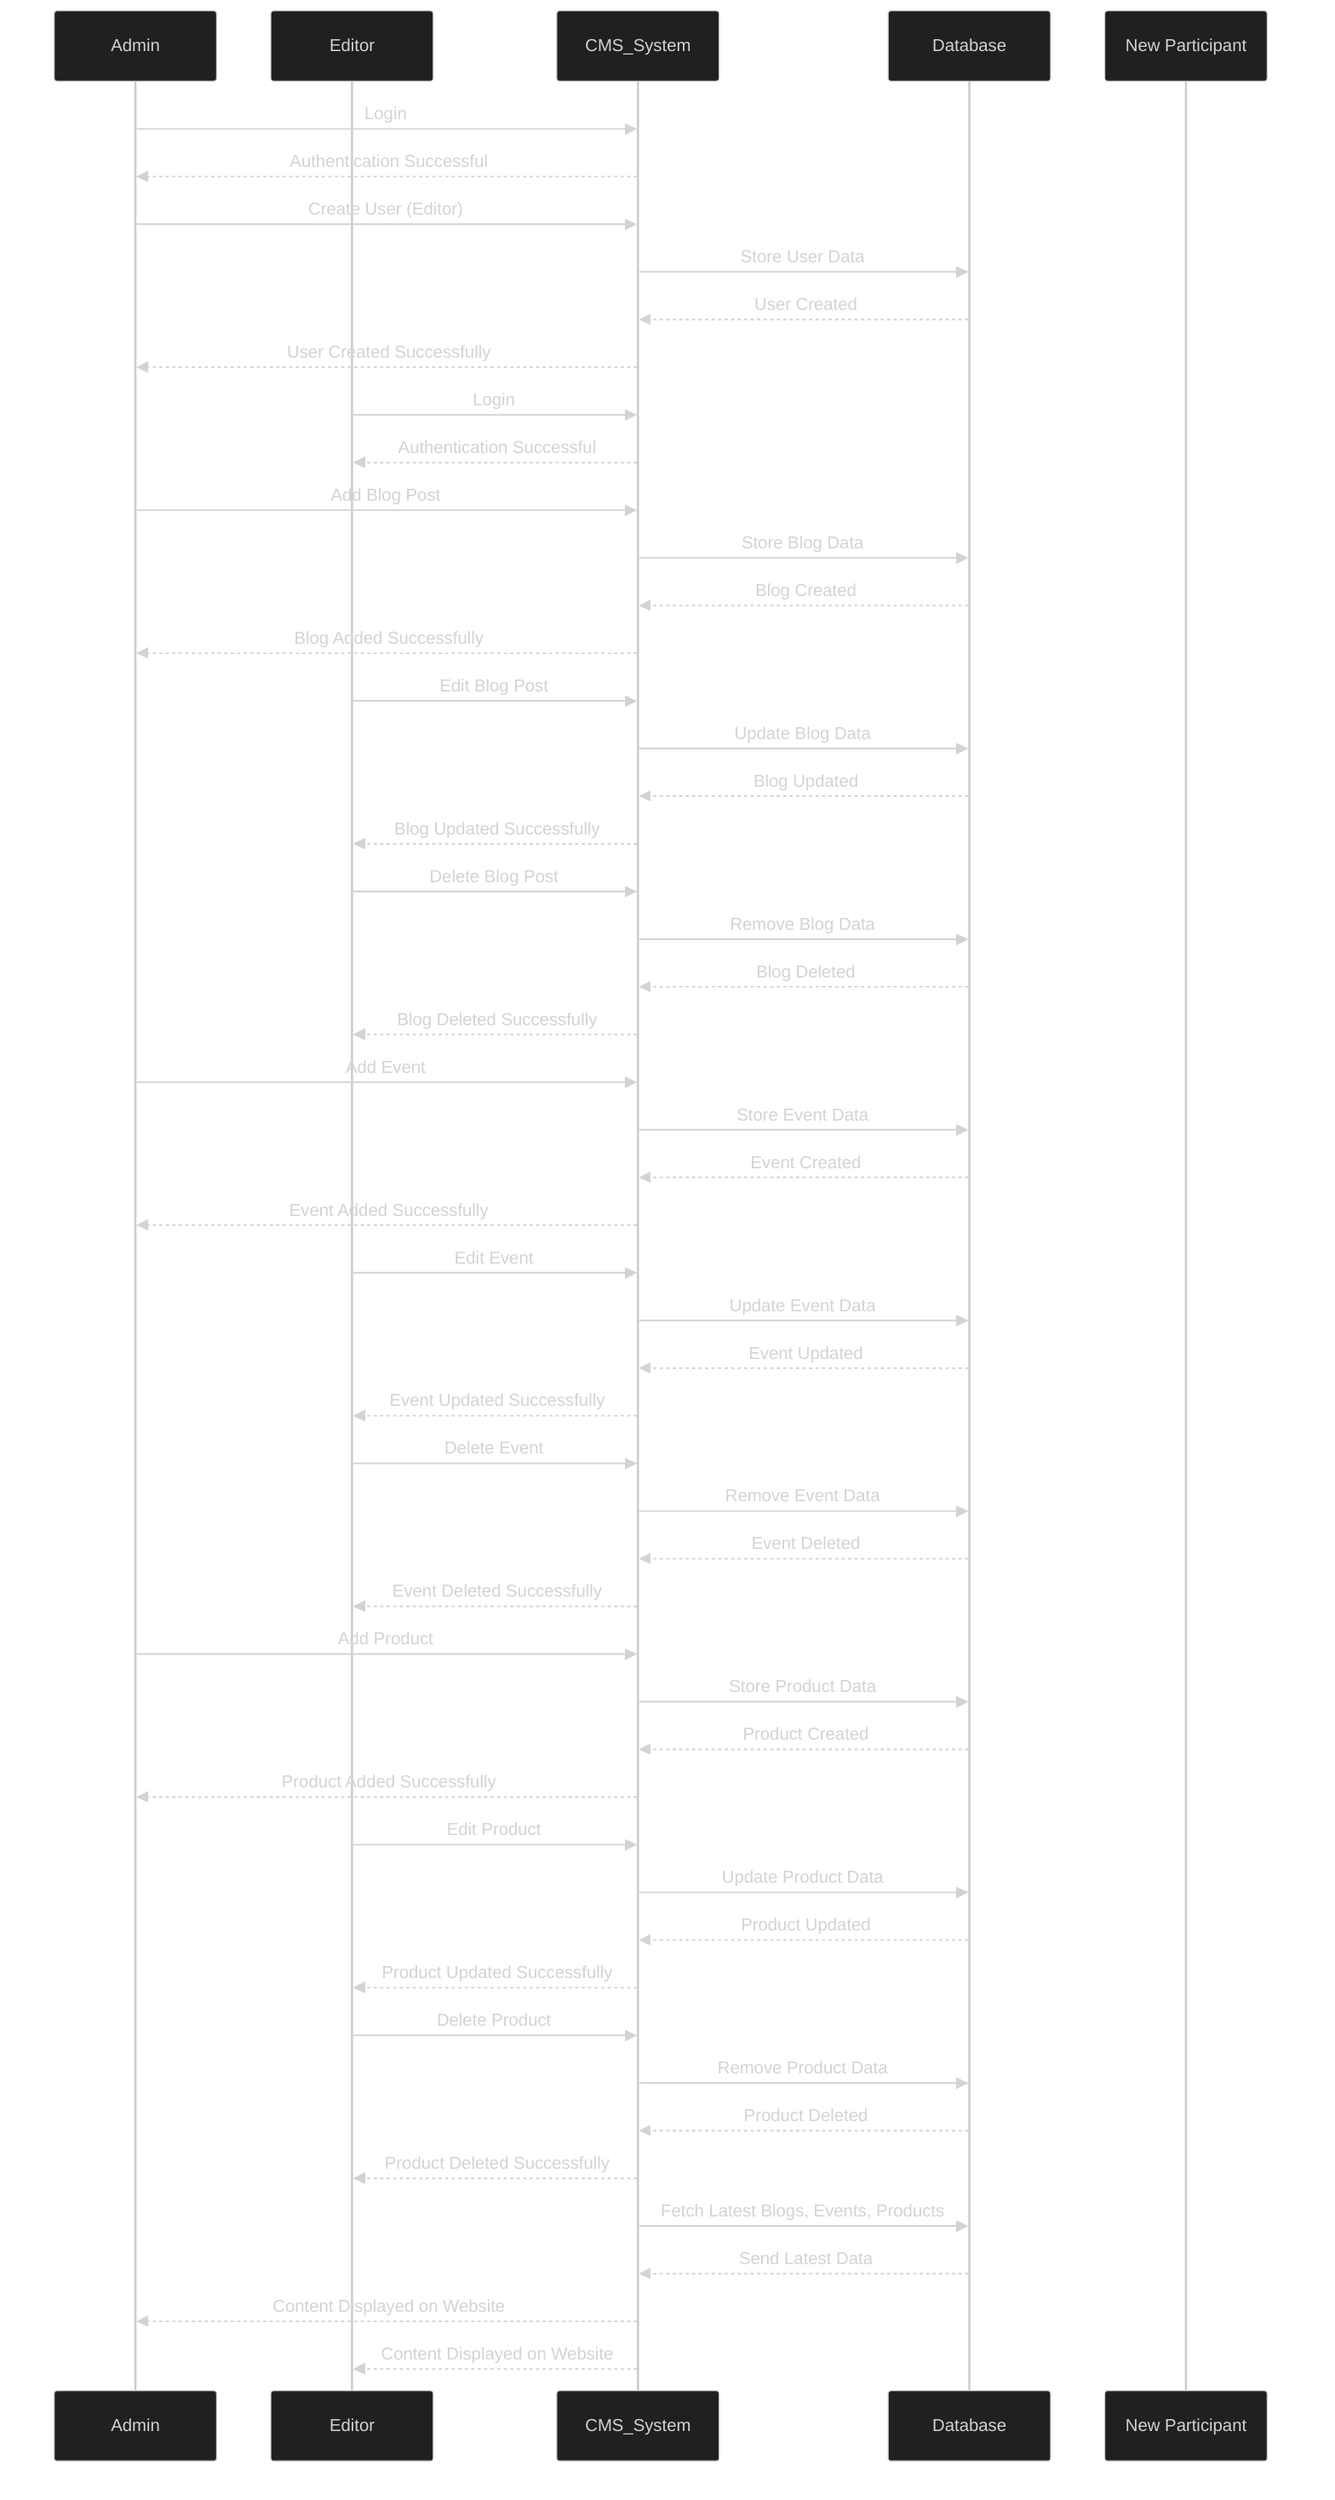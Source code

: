 sequenceDiagram
    participant Admin as Admin
    participant Editor as Editor
    participant CMS_System as CMS_System
    participant Database as Database
    participant P1 as New Participant

    Admin ->> CMS_System: Login
    CMS_System -->> Admin: Authentication Successful
    Admin ->> CMS_System: Create User (Editor)
    CMS_System ->> Database: Store User Data
    Database -->> CMS_System: User Created
    CMS_System -->> Admin: User Created Successfully
    Editor ->> CMS_System: Login
    CMS_System -->> Editor: Authentication Successful
    Admin ->> CMS_System: Add Blog Post
    CMS_System ->> Database: Store Blog Data
    Database -->> CMS_System: Blog Created
    CMS_System -->> Admin: Blog Added Successfully
    Editor ->> CMS_System: Edit Blog Post
    CMS_System ->> Database: Update Blog Data
    Database -->> CMS_System: Blog Updated
    CMS_System -->> Editor: Blog Updated Successfully
    Editor ->> CMS_System: Delete Blog Post
    CMS_System ->> Database: Remove Blog Data
    Database -->> CMS_System: Blog Deleted
    CMS_System -->> Editor: Blog Deleted Successfully
    Admin ->> CMS_System: Add Event
    CMS_System ->> Database: Store Event Data
    Database -->> CMS_System: Event Created
    CMS_System -->> Admin: Event Added Successfully
    Editor ->> CMS_System: Edit Event
    CMS_System ->> Database: Update Event Data
    Database -->> CMS_System: Event Updated
    CMS_System -->> Editor: Event Updated Successfully
    Editor ->> CMS_System: Delete Event
    CMS_System ->> Database: Remove Event Data
    Database -->> CMS_System: Event Deleted
    CMS_System -->> Editor: Event Deleted Successfully
    Admin ->> CMS_System: Add Product
    CMS_System ->> Database: Store Product Data
    Database -->> CMS_System: Product Created
    CMS_System -->> Admin: Product Added Successfully
    Editor ->> CMS_System: Edit Product
    CMS_System ->> Database: Update Product Data
    Database -->> CMS_System: Product Updated
    CMS_System -->> Editor: Product Updated Successfully
    Editor ->> CMS_System: Delete Product
    CMS_System ->> Database: Remove Product Data
    Database -->> CMS_System: Product Deleted
    CMS_System -->> Editor: Product Deleted Successfully
    CMS_System ->> Database: Fetch Latest Blogs, Events, Products
    Database -->> CMS_System: Send Latest Data
    CMS_System -->> Admin: Content Displayed on Website
    CMS_System -->> Editor: Content Displayed on Website
    
    %% Styling for Dark Mode
    %%{init: {"theme": "dark"}}%%